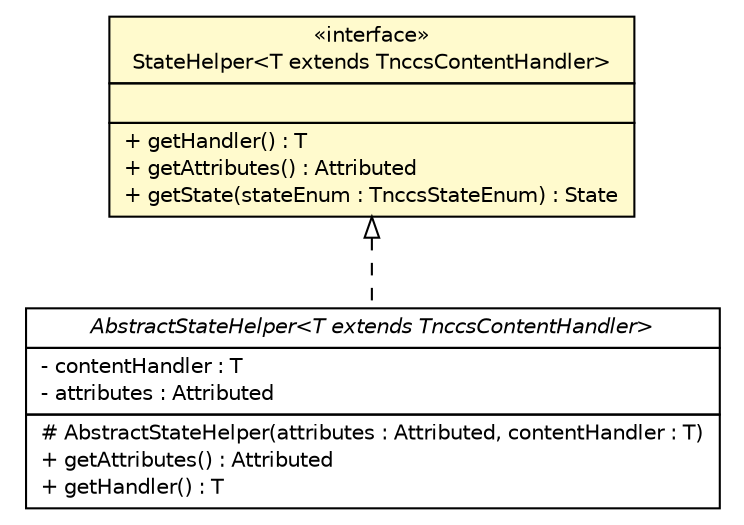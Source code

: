#!/usr/local/bin/dot
#
# Class diagram 
# Generated by UMLGraph version R5_6 (http://www.umlgraph.org/)
#

digraph G {
	edge [fontname="Helvetica",fontsize=10,labelfontname="Helvetica",labelfontsize=10];
	node [fontname="Helvetica",fontsize=10,shape=plaintext];
	nodesep=0.25;
	ranksep=0.5;
	// de.hsbremen.tc.tnc.tnccs.session.statemachine.AbstractStateHelper<T extends de.hsbremen.tc.tnc.tnccs.message.handler.TnccsContentHandler>
	c27490 [label=<<table title="de.hsbremen.tc.tnc.tnccs.session.statemachine.AbstractStateHelper" border="0" cellborder="1" cellspacing="0" cellpadding="2" port="p" href="./AbstractStateHelper.html">
		<tr><td><table border="0" cellspacing="0" cellpadding="1">
<tr><td align="center" balign="center"><font face="Helvetica-Oblique"> AbstractStateHelper&lt;T extends TnccsContentHandler&gt; </font></td></tr>
		</table></td></tr>
		<tr><td><table border="0" cellspacing="0" cellpadding="1">
<tr><td align="left" balign="left"> - contentHandler : T </td></tr>
<tr><td align="left" balign="left"> - attributes : Attributed </td></tr>
		</table></td></tr>
		<tr><td><table border="0" cellspacing="0" cellpadding="1">
<tr><td align="left" balign="left"> # AbstractStateHelper(attributes : Attributed, contentHandler : T) </td></tr>
<tr><td align="left" balign="left"> + getAttributes() : Attributed </td></tr>
<tr><td align="left" balign="left"> + getHandler() : T </td></tr>
		</table></td></tr>
		</table>>, URL="./AbstractStateHelper.html", fontname="Helvetica", fontcolor="black", fontsize=10.0];
	// de.hsbremen.tc.tnc.tnccs.session.statemachine.StateHelper<T extends de.hsbremen.tc.tnc.tnccs.message.handler.TnccsContentHandler>
	c27491 [label=<<table title="de.hsbremen.tc.tnc.tnccs.session.statemachine.StateHelper" border="0" cellborder="1" cellspacing="0" cellpadding="2" port="p" bgcolor="lemonChiffon" href="./StateHelper.html">
		<tr><td><table border="0" cellspacing="0" cellpadding="1">
<tr><td align="center" balign="center"> &#171;interface&#187; </td></tr>
<tr><td align="center" balign="center"> StateHelper&lt;T extends TnccsContentHandler&gt; </td></tr>
		</table></td></tr>
		<tr><td><table border="0" cellspacing="0" cellpadding="1">
<tr><td align="left" balign="left">  </td></tr>
		</table></td></tr>
		<tr><td><table border="0" cellspacing="0" cellpadding="1">
<tr><td align="left" balign="left"> + getHandler() : T </td></tr>
<tr><td align="left" balign="left"> + getAttributes() : Attributed </td></tr>
<tr><td align="left" balign="left"> + getState(stateEnum : TnccsStateEnum) : State </td></tr>
		</table></td></tr>
		</table>>, URL="./StateHelper.html", fontname="Helvetica", fontcolor="black", fontsize=10.0];
	//de.hsbremen.tc.tnc.tnccs.session.statemachine.AbstractStateHelper<T extends de.hsbremen.tc.tnc.tnccs.message.handler.TnccsContentHandler> implements de.hsbremen.tc.tnc.tnccs.session.statemachine.StateHelper<T extends de.hsbremen.tc.tnc.tnccs.message.handler.TnccsContentHandler>
	c27491:p -> c27490:p [dir=back,arrowtail=empty,style=dashed];
}

